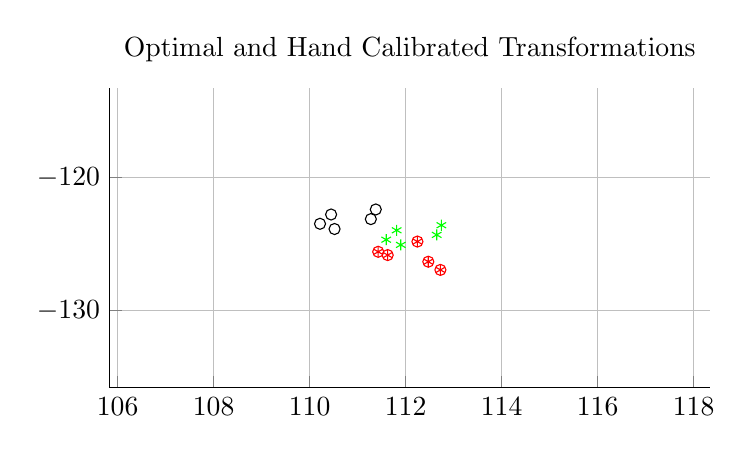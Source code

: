 % This file was created by matlab2tikz v0.4.0.
% Copyright (c) 2008--2013, Nico Schlömer <nico.schloemer@gmail.com>
% All rights reserved.
% 
% The latest updates can be retrieved from
%   http://www.mathworks.com/matlabcentral/fileexchange/22022-matlab2tikz
% where you can also make suggestions and rate matlab2tikz.
% 
% 
% 
\begin{tikzpicture}

\begin{axis}[%
width=3.0in,
height=1.5in,
view={-0}{90},
scale only axis,
xmin=105.835,
xmax=118.335,
xmajorgrids,
ymin=-135.791,
ymax=-113.291,
ymajorgrids,
zmin=10,
zmax=14,
zmajorgrids,
title={Optimal and Hand Calibrated Transformations},
axis x line*=bottom,
axis y line*=left,
axis z line*=left
]
\addplot3 [
color=red,
only marks,
mark=asterisk,
mark options={solid}]
table[row sep=crcr] {
87.356 19.883 12.922\\
86.624 18.877 13.024\\
86.155 19.817 12.941\\
86.547 18.485 13.115\\
87.024 19.217 13.033\\
98.154 30.856 11.878\\
98.002 30.549 12.026\\
98.204 30.824 12.349\\
97.681 30.204 12.213\\
98.396 30.291 12.082\\
123.294 6.708 12.165\\
123.571 7.092 12.076\\
122.75 7.102 12.163\\
123.267 7.563 12.134\\
122.806 7.452 12.119\\
146.035 -15.102 11.39\\
145.115 -15.555 11.512\\
145.321 -15.991 11.44\\
145.824 -15.386 11.304\\
145.084 -15.298 11.611\\
143.275 -60.534 11.118\\
143.014 -60.474 11.194\\
142.37 -60.18 11.189\\
142.652 -60.154 11.063\\
142.981 -60.693 10.893\\
134.962 -116.51 11.457\\
135.13 -116.107 11.573\\
135.462 -115.504 11.339\\
135.159 -115.965 11.481\\
134.865 -116.447 11.41\\
154.192 -114.83 10.594\\
154.466 -115.54 10.599\\
154.065 -115.209 10.617\\
154.2 -115.727 10.742\\
153.866 -115.611 10.7\\
169.72 -127.769 10.253\\
169.557 -127.508 10.098\\
169.402 -127.267 10.008\\
170.131 -128.34 10.134\\
169.942 -128.27 10.131\\
168.823 -75.339 10.273\\
168.933 -74.503 10.356\\
168.45 -75.466 10.703\\
168.429 -75.49 10.626\\
168.609 -75.426 10.344\\
162.584 -31.258 10.562\\
162.779 -31.119 10.579\\
163.229 -31.087 10.824\\
162.888 -31.378 10.813\\
162.308 -31.733 10.8\\
162.559 -4.698 10.93\\
162.493 -4.66 10.911\\
162.811 -4.694 10.697\\
162.556 -4.788 10.647\\
162.027 -4.251 10.806\\
87.016 -1.336 13.52\\
86.257 -1.222 13.15\\
86.316 -1.038 13.344\\
86.904 -1.051 13.273\\
85.997 -0.879 13.188\\
157.06 26.25 11.513\\
160.821 25.304 8.803\\
156.506 27.004 11.29\\
157.262 26.622 11.106\\
156.264 26.805 11.138\\
88.599 -45.431 12.879\\
89.47 -46.04 13.381\\
88.357 -46.057 13.222\\
88.269 -46.289 13.069\\
88.373 -45.922 13.17\\
90.442 -82.566 12.808\\
90.377 -82.225 12.652\\
90.055 -82.813 12.722\\
89.96 -83.256 12.738\\
89.761 -82.051 12.637\\
88.598 -123.856 12.55\\
88.152 -124.367 12.304\\
88.483 -123.683 12.512\\
88.388 -123.991 12.494\\
88.083 -123.399 12.521\\
111.626 -125.832 11.666\\
112.245 -124.818 11.359\\
112.472 -126.329 11.795\\
112.724 -126.943 10.882\\
111.428 -125.584 11.631\\
110.209 -80.453 12.021\\
109.541 -80.726 12.073\\
109.688 -80.066 12.062\\
109.955 -80.449 11.843\\
109.668 -80.226 12.034\\
103.584 -44.471 13.025\\
104.253 -44.784 12.982\\
103.607 -44.367 13.117\\
104.999 -45.43 12.752\\
103.726 -43.988 13.122\\
100.505 -5.223 12.511\\
100.683 -5.11 12.49\\
100.723 -4.903 12.649\\
100.559 -5.11 12.542\\
100.684 -4.774 12.459\\
};
\addplot3 [
color=green,
only marks,
mark=asterisk,
mark options={solid}]
table[row sep=crcr] {
87.503 17.965 12.934\\
87.095 19.061 12.612\\
87.001 18.557 12.825\\
87.08 18.215 12.906\\
86.483 18.304 12.841\\
96.842 29.849 12.857\\
96.772 29.984 12.8\\
97.724 29.217 12.511\\
97.653 29.445 12.548\\
96.916 30.217 12.582\\
123.47 5.789 11.859\\
123.468 6.268 11.728\\
123.148 5.627 11.804\\
123.453 6.092 11.671\\
123.497 4.549 12.577\\
146.656 -15.818 11.11\\
146.151 -16.659 11.41\\
146.005 -16.495 11.356\\
146.321 -16.592 11.304\\
146.478 -16.129 11.202\\
141.142 -59.037 11.207\\
142.16 -58.717 10.649\\
141.241 -59.126 11.265\\
141.539 -59.431 11.275\\
141.385 -59.278 11.067\\
134.861 -115.82 11.164\\
135.0 -115.872 11.167\\
134.772 -115.353 11.409\\
134.871 -115.377 11.432\\
135.359 -115.748 10.983\\
154.963 -113.967 10.949\\
155.305 -114.094 10.547\\
154.899 -113.869 10.933\\
155.069 -114.268 10.736\\
155.214 -114.496 10.645\\
168.818 -127.39 10.438\\
167.656 -126.686 10.473\\
167.993 -126.299 10.765\\
167.796 -126.193 10.88\\
168.465 -126.677 10.35\\
170.054 -72.648 9.681\\
169.614 -74.588 10.24\\
169.139 -74.865 10.288\\
169.516 -74.178 10.303\\
169.966 -73.926 9.715\\
163.086 -31.486 10.829\\
164.261 -31.312 10.734\\
164.127 -32.332 10.835\\
164.513 -31.315 10.311\\
163.991 -30.693 10.534\\
164.213 -3.052 10.158\\
163.661 -5.03 10.633\\
163.217 -4.702 10.979\\
162.351 -4.891 10.998\\
162.533 -4.818 11.038\\
87.342 -1.67 13.387\\
87.063 -2.226 13.283\\
87.37 -1.548 12.988\\
87.107 -2.959 13.243\\
86.819 -1.817 13.336\\
157.37 25.373 11.111\\
157.518 25.444 11.017\\
156.571 25.206 11.11\\
157.566 25.506 11.056\\
157.164 25.032 11.03\\
87.557 -45.346 12.704\\
87.916 -45.372 12.755\\
88.577 -46.693 12.912\\
87.945 -46.087 12.922\\
88.287 -46.378 12.982\\
89.393 -83.701 12.936\\
89.183 -83.509 12.907\\
89.059 -83.408 12.883\\
90.077 -83.609 13.001\\
88.959 -83.602 13.05\\
87.798 -123.396 12.607\\
87.97 -124.121 12.792\\
86.989 -123.538 12.669\\
88.031 -123.972 12.609\\
87.312 -123.143 12.701\\
112.647 -124.316 11.362\\
111.813 -123.972 10.939\\
112.744 -123.592 11.171\\
111.899 -125.066 11.704\\
111.595 -124.678 11.873\\
109.636 -79.763 12.118\\
109.693 -79.825 12.59\\
109.103 -79.451 12.606\\
108.873 -79.525 12.092\\
109.388 -79.071 11.903\\
104.144 -44.911 12.235\\
104.702 -45.283 12.471\\
104.699 -45.019 12.434\\
104.008 -44.694 12.368\\
104.722 -44.664 12.643\\
101.053 -5.932 12.712\\
101.56 -5.762 12.771\\
101.017 -5.355 12.558\\
101.041 -5.697 12.692\\
101.0 -5.813 12.688\\
};
\addplot3 [
color=red,
only marks,
mark=o,
mark options={solid}]
table[row sep=crcr] {
87.356 19.883 12.922\\
86.624 18.877 13.024\\
86.155 19.817 12.941\\
86.547 18.485 13.115\\
87.024 19.217 13.033\\
98.154 30.856 11.878\\
98.002 30.549 12.026\\
98.204 30.824 12.349\\
97.681 30.204 12.213\\
98.396 30.291 12.082\\
123.294 6.708 12.165\\
123.571 7.092 12.076\\
122.75 7.102 12.163\\
123.267 7.563 12.134\\
122.806 7.452 12.119\\
146.035 -15.102 11.39\\
145.115 -15.555 11.512\\
145.321 -15.991 11.44\\
145.824 -15.386 11.304\\
145.084 -15.298 11.611\\
143.275 -60.534 11.118\\
143.014 -60.474 11.194\\
142.37 -60.18 11.189\\
142.652 -60.154 11.063\\
142.981 -60.693 10.893\\
134.962 -116.51 11.457\\
135.13 -116.107 11.573\\
135.462 -115.504 11.339\\
135.159 -115.965 11.481\\
134.865 -116.447 11.41\\
154.192 -114.83 10.594\\
154.466 -115.54 10.599\\
154.065 -115.209 10.617\\
154.2 -115.727 10.742\\
153.866 -115.611 10.7\\
169.72 -127.769 10.253\\
169.557 -127.508 10.098\\
169.402 -127.267 10.008\\
170.131 -128.34 10.134\\
169.942 -128.27 10.131\\
168.823 -75.339 10.273\\
168.933 -74.503 10.356\\
168.45 -75.466 10.703\\
168.429 -75.49 10.626\\
168.609 -75.426 10.344\\
162.584 -31.258 10.562\\
162.779 -31.119 10.579\\
163.229 -31.087 10.824\\
162.888 -31.378 10.813\\
162.308 -31.733 10.8\\
162.559 -4.698 10.93\\
162.493 -4.66 10.911\\
162.811 -4.694 10.697\\
162.556 -4.788 10.647\\
162.027 -4.251 10.806\\
87.016 -1.336 13.52\\
86.257 -1.222 13.15\\
86.316 -1.038 13.344\\
86.904 -1.051 13.273\\
85.997 -0.879 13.188\\
157.06 26.25 11.513\\
160.821 25.304 8.803\\
156.506 27.004 11.29\\
157.262 26.622 11.106\\
156.264 26.805 11.138\\
88.599 -45.431 12.879\\
89.47 -46.04 13.381\\
88.357 -46.057 13.222\\
88.269 -46.289 13.069\\
88.373 -45.922 13.17\\
90.442 -82.566 12.808\\
90.377 -82.225 12.652\\
90.055 -82.813 12.722\\
89.96 -83.256 12.738\\
89.761 -82.051 12.637\\
88.598 -123.856 12.55\\
88.152 -124.367 12.304\\
88.483 -123.683 12.512\\
88.388 -123.991 12.494\\
88.083 -123.399 12.521\\
111.626 -125.832 11.666\\
112.245 -124.818 11.359\\
112.472 -126.329 11.795\\
112.724 -126.943 10.882\\
111.428 -125.584 11.631\\
110.209 -80.453 12.021\\
109.541 -80.726 12.073\\
109.688 -80.066 12.062\\
109.955 -80.449 11.843\\
109.668 -80.226 12.034\\
103.584 -44.471 13.025\\
104.253 -44.784 12.982\\
103.607 -44.367 13.117\\
104.999 -45.43 12.752\\
103.726 -43.988 13.122\\
100.505 -5.223 12.511\\
100.683 -5.11 12.49\\
100.723 -4.903 12.649\\
100.559 -5.11 12.542\\
100.684 -4.774 12.459\\
};
\addplot3 [
color=black,
only marks,
mark=o,
mark options={solid}]
table[row sep=crcr] {
86.973 19.302 12.102\\
86.576 20.398 11.767\\
86.476 19.896 11.983\\
86.553 19.555 12.069\\
85.957 19.647 11.996\\
96.384 31.129 12.02\\
96.315 31.265 11.961\\
97.266 30.49 11.688\\
97.196 30.718 11.722\\
96.463 31.495 11.742\\
122.876 6.904 11.486\\
122.878 7.382 11.351\\
122.554 6.744 11.429\\
122.862 7.206 11.295\\
122.888 5.67 12.214\\
145.937 -14.845 11.146\\
145.425 -15.68 11.447\\
145.28 -15.516 11.391\\
145.596 -15.616 11.343\\
145.757 -15.154 11.239\\
140.163 -58.029 11.547\\
141.188 -57.719 10.996\\
140.261 -58.117 11.607\\
140.557 -58.424 11.621\\
140.406 -58.272 11.411\\
133.541 -114.771 11.911\\
133.679 -114.824 11.916\\
133.452 -114.302 12.152\\
133.55 -114.327 12.177\\
134.041 -114.704 11.735\\
153.655 -113.04 11.881\\
153.999 -113.172 11.483\\
153.592 -112.941 11.864\\
153.761 -113.344 11.671\\
153.905 -113.572 11.583\\
167.433 -126.549 11.619\\
166.275 -125.838 11.636\\
166.612 -125.45 11.928\\
166.414 -125.342 12.04\\
167.085 -125.834 11.521\\
169.006 -71.823 10.42\\
168.549 -73.756 10.991\\
168.072 -74.029 11.037\\
168.453 -73.345 11.05\\
168.91 -73.1 10.464\\
162.275 -30.612 11.158\\
163.451 -30.446 11.073\\
163.31 -31.465 11.181\\
163.708 -30.454 10.652\\
163.188 -29.827 10.865\\
163.58 -2.192 10.262\\
163.011 -4.162 10.749\\
162.566 -3.829 11.087\\
161.698 -4.013 11.1\\
161.881 -3.941 11.141\\
86.69 -0.327 12.716\\
86.409 -0.882 12.614\\
86.723 -0.208 12.317\\
86.449 -1.615 12.581\\
86.167 -0.471 12.662\\
156.899 26.28 10.912\\
157.048 26.349 10.819\\
156.099 26.118 10.904\\
157.096 26.411 10.858\\
156.691 25.939 10.832\\
86.649 -44.008 12.398\\
87.007 -44.035 12.453\\
87.659 -45.359 12.627\\
87.031 -44.748 12.626\\
87.37 -45.042 12.692\\
88.252 -82.369 12.966\\
88.043 -82.176 12.933\\
87.92 -82.075 12.907\\
88.935 -82.28 13.036\\
87.817 -82.267 13.074\\
86.421 -122.056 12.95\\
86.587 -122.78 13.143\\
85.61 -122.192 13.005\\
86.65 -122.633 12.96\\
85.935 -121.798 13.037\\
111.275 -123.134 11.959\\
110.447 -122.788 11.525\\
111.378 -122.411 11.764\\
110.519 -123.876 12.301\\
110.216 -123.485 12.463\\
108.525 -78.558 12.316\\
108.577 -78.617 12.79\\
107.989 -78.239 12.796\\
107.764 -78.316 12.281\\
108.283 -77.867 12.093\\
103.242 -43.674 12.089\\
103.795 -44.048 12.334\\
103.795 -43.784 12.295\\
103.106 -43.456 12.22\\
103.817 -43.428 12.502\\
100.382 -4.676 12.213\\
100.888 -4.508 12.275\\
100.35 -4.099 12.054\\
100.371 -4.441 12.191\\
100.329 -4.557 12.187\\
};
\end{axis}
\end{tikzpicture}%